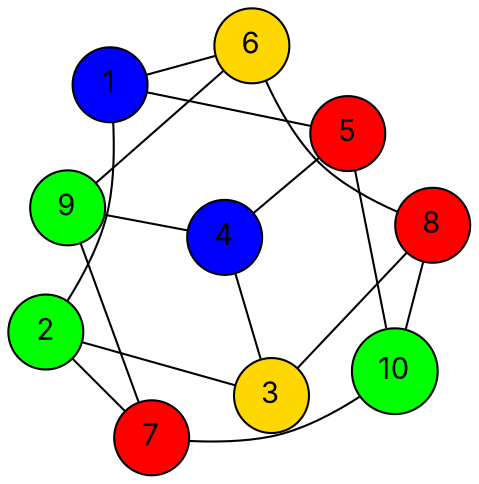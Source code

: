 graph G {
  layout=neato;
  overlap=false;
  splines=true;
  node [shape=circle, style=filled, fontname=Inter];
  1 [label="1", fillcolor="blue", tooltip="v1 color 2"];
  2 [label="2", fillcolor="green", tooltip="v2 color 1"];
  3 [label="3", fillcolor="gold", tooltip="v3 color 3"];
  4 [label="4", fillcolor="blue", tooltip="v4 color 2"];
  5 [label="5", fillcolor="red", tooltip="v5 color 0"];
  6 [label="6", fillcolor="gold", tooltip="v6 color 3"];
  7 [label="7", fillcolor="red", tooltip="v7 color 0"];
  8 [label="8", fillcolor="red", tooltip="v8 color 0"];
  9 [label="9", fillcolor="green", tooltip="v9 color 1"];
  10 [label="10", fillcolor="green", tooltip="v10 color 1"];
  1 -- 2;
  1 -- 5;
  1 -- 6;
  2 -- 3;
  2 -- 7;
  3 -- 4;
  3 -- 8;
  4 -- 5;
  4 -- 9;
  5 -- 10;
  6 -- 8;
  6 -- 9;
  7 -- 9;
  7 -- 10;
  8 -- 10;
}
